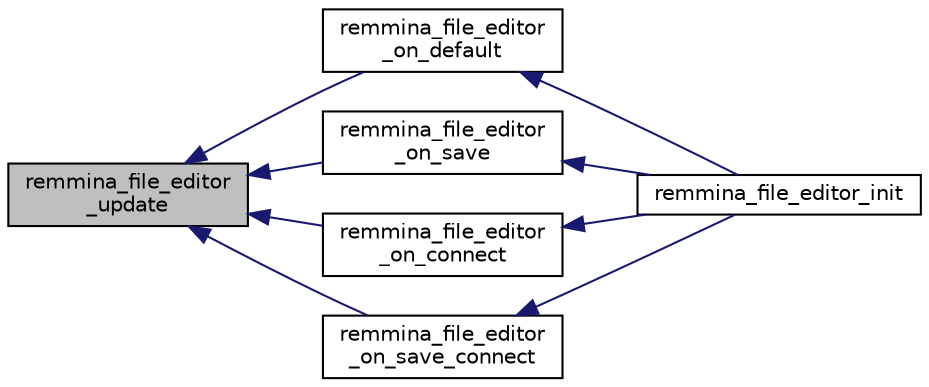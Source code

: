 digraph "remmina_file_editor_update"
{
  edge [fontname="Helvetica",fontsize="10",labelfontname="Helvetica",labelfontsize="10"];
  node [fontname="Helvetica",fontsize="10",shape=record];
  rankdir="LR";
  Node3851 [label="remmina_file_editor\l_update",height=0.2,width=0.4,color="black", fillcolor="grey75", style="filled", fontcolor="black"];
  Node3851 -> Node3852 [dir="back",color="midnightblue",fontsize="10",style="solid",fontname="Helvetica"];
  Node3852 [label="remmina_file_editor\l_on_default",height=0.2,width=0.4,color="black", fillcolor="white", style="filled",URL="$remmina__file__editor_8c.html#afcc5ee6fcd22686b716fbe595cb210a6"];
  Node3852 -> Node3853 [dir="back",color="midnightblue",fontsize="10",style="solid",fontname="Helvetica"];
  Node3853 [label="remmina_file_editor_init",height=0.2,width=0.4,color="black", fillcolor="white", style="filled",URL="$remmina__file__editor_8c.html#a9afd8d41c66f547320930eb331f3124d"];
  Node3851 -> Node3854 [dir="back",color="midnightblue",fontsize="10",style="solid",fontname="Helvetica"];
  Node3854 [label="remmina_file_editor\l_on_save",height=0.2,width=0.4,color="black", fillcolor="white", style="filled",URL="$remmina__file__editor_8c.html#ac2a5cf9cdcf640986e245eb04be9c4ad"];
  Node3854 -> Node3853 [dir="back",color="midnightblue",fontsize="10",style="solid",fontname="Helvetica"];
  Node3851 -> Node3855 [dir="back",color="midnightblue",fontsize="10",style="solid",fontname="Helvetica"];
  Node3855 [label="remmina_file_editor\l_on_connect",height=0.2,width=0.4,color="black", fillcolor="white", style="filled",URL="$remmina__file__editor_8c.html#a73b8581fd1fd77532b748d91a2951f25"];
  Node3855 -> Node3853 [dir="back",color="midnightblue",fontsize="10",style="solid",fontname="Helvetica"];
  Node3851 -> Node3856 [dir="back",color="midnightblue",fontsize="10",style="solid",fontname="Helvetica"];
  Node3856 [label="remmina_file_editor\l_on_save_connect",height=0.2,width=0.4,color="black", fillcolor="white", style="filled",URL="$remmina__file__editor_8c.html#a57224f3f69f04f398de563b71be6b18e"];
  Node3856 -> Node3853 [dir="back",color="midnightblue",fontsize="10",style="solid",fontname="Helvetica"];
}
